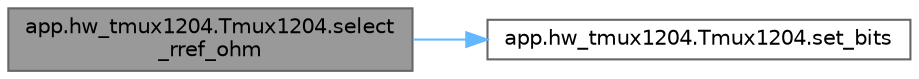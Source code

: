 digraph "app.hw_tmux1204.Tmux1204.select_rref_ohm"
{
 // LATEX_PDF_SIZE
  bgcolor="transparent";
  edge [fontname=Helvetica,fontsize=10,labelfontname=Helvetica,labelfontsize=10];
  node [fontname=Helvetica,fontsize=10,shape=box,height=0.2,width=0.4];
  rankdir="LR";
  Node1 [id="Node000001",label="app.hw_tmux1204.Tmux1204.select\l_rref_ohm",height=0.2,width=0.4,color="gray40", fillcolor="grey60", style="filled", fontcolor="black",tooltip="Sélectionne la résistance de référence Rref."];
  Node1 -> Node2 [id="edge1_Node000001_Node000002",color="steelblue1",style="solid",tooltip=" "];
  Node2 [id="Node000002",label="app.hw_tmux1204.Tmux1204.set_bits",height=0.2,width=0.4,color="grey40", fillcolor="white", style="filled",URL="$classapp_1_1hw__tmux1204_1_1_tmux1204.html#a2ffdb1f55fc229434ee7f0c8de822a80",tooltip="Définit les bits de contrôle A1 et A0."];
}
